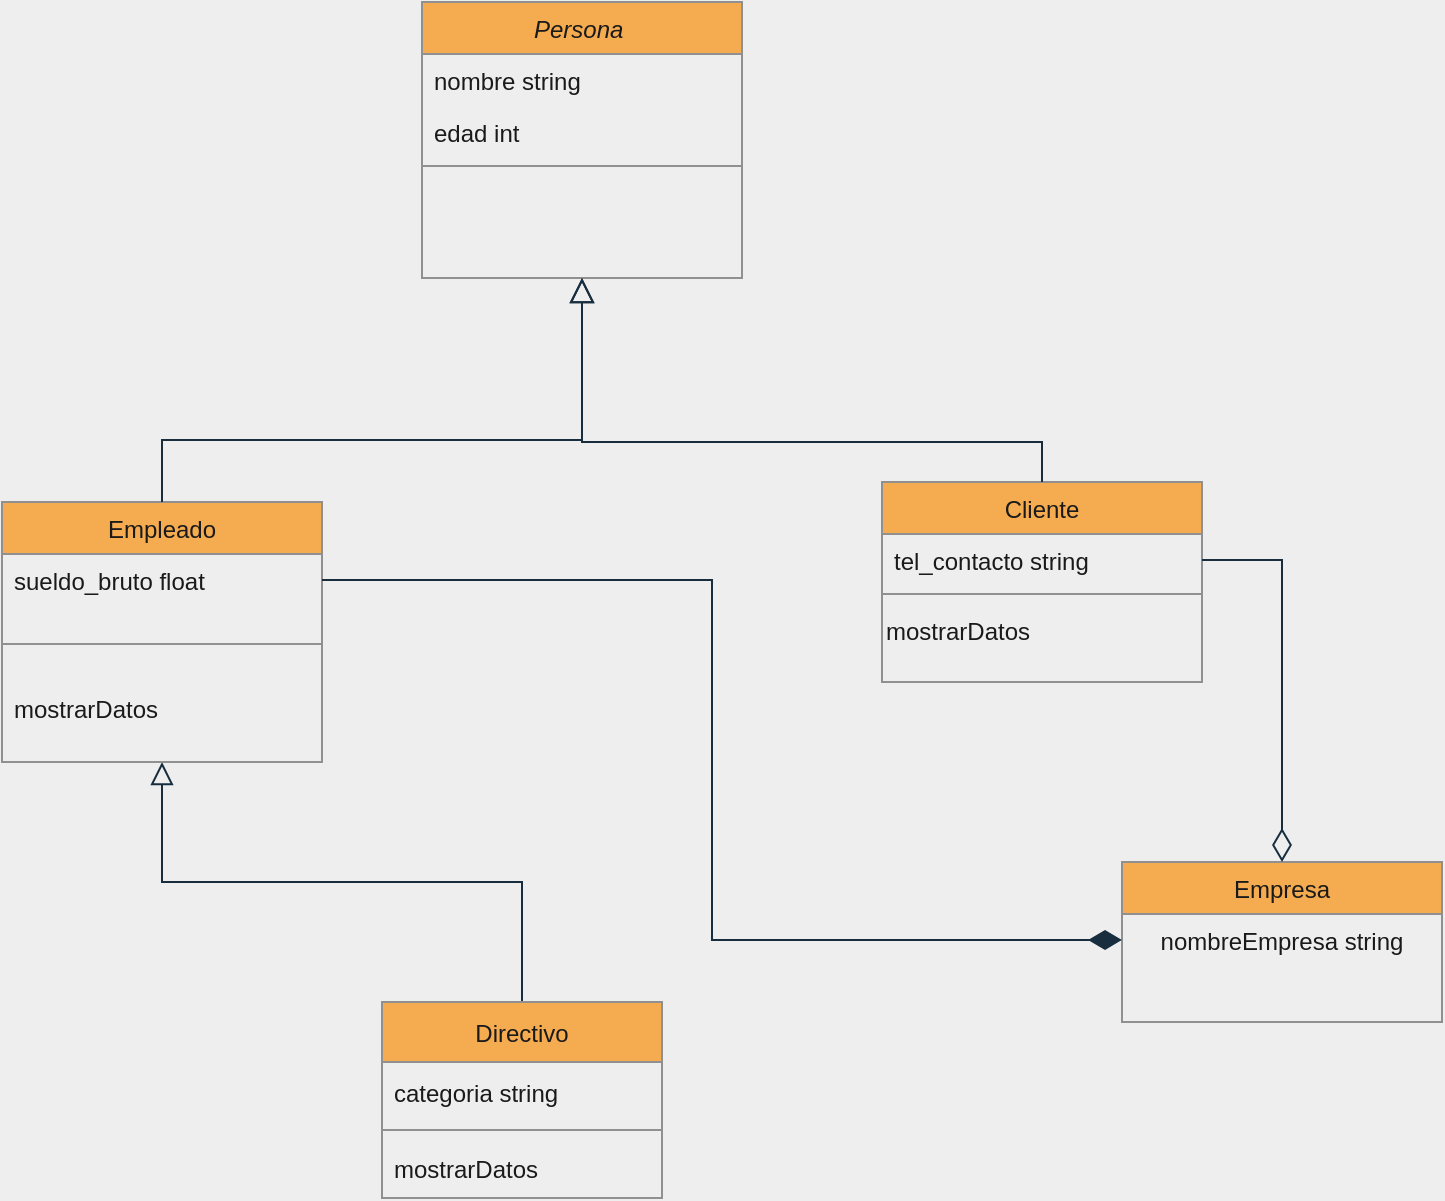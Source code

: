 <mxfile version="20.3.6" type="github">
  <diagram id="C5RBs43oDa-KdzZeNtuy" name="Page-1">
    <mxGraphModel dx="1019" dy="555" grid="1" gridSize="10" guides="1" tooltips="1" connect="1" arrows="1" fold="1" page="1" pageScale="1" pageWidth="827" pageHeight="1169" background="#EEEEEE" math="0" shadow="0">
      <root>
        <mxCell id="WIyWlLk6GJQsqaUBKTNV-0" />
        <mxCell id="WIyWlLk6GJQsqaUBKTNV-1" parent="WIyWlLk6GJQsqaUBKTNV-0" />
        <mxCell id="zkfFHV4jXpPFQw0GAbJ--0" value="Persona " style="swimlane;fontStyle=2;align=center;verticalAlign=top;childLayout=stackLayout;horizontal=1;startSize=26;horizontalStack=0;resizeParent=1;resizeLast=0;collapsible=1;marginBottom=0;rounded=0;shadow=0;strokeWidth=1;fillColor=#F5AB50;strokeColor=#909090;fontColor=#1A1A1A;" parent="WIyWlLk6GJQsqaUBKTNV-1" vertex="1">
          <mxGeometry x="240" y="60" width="160" height="138" as="geometry">
            <mxRectangle x="230" y="140" width="160" height="26" as="alternateBounds" />
          </mxGeometry>
        </mxCell>
        <mxCell id="zkfFHV4jXpPFQw0GAbJ--1" value="nombre string" style="text;align=left;verticalAlign=top;spacingLeft=4;spacingRight=4;overflow=hidden;rotatable=0;points=[[0,0.5],[1,0.5]];portConstraint=eastwest;fontColor=#1A1A1A;" parent="zkfFHV4jXpPFQw0GAbJ--0" vertex="1">
          <mxGeometry y="26" width="160" height="26" as="geometry" />
        </mxCell>
        <mxCell id="zkfFHV4jXpPFQw0GAbJ--2" value="edad int" style="text;align=left;verticalAlign=top;spacingLeft=4;spacingRight=4;overflow=hidden;rotatable=0;points=[[0,0.5],[1,0.5]];portConstraint=eastwest;rounded=0;shadow=0;html=0;fontColor=#1A1A1A;" parent="zkfFHV4jXpPFQw0GAbJ--0" vertex="1">
          <mxGeometry y="52" width="160" height="26" as="geometry" />
        </mxCell>
        <mxCell id="zkfFHV4jXpPFQw0GAbJ--4" value="" style="line;html=1;strokeWidth=1;align=left;verticalAlign=middle;spacingTop=-1;spacingLeft=3;spacingRight=3;rotatable=0;labelPosition=right;points=[];portConstraint=eastwest;labelBackgroundColor=#EEEEEE;fillColor=#F5AB50;strokeColor=#909090;fontColor=#1A1A1A;" parent="zkfFHV4jXpPFQw0GAbJ--0" vertex="1">
          <mxGeometry y="78" width="160" height="8" as="geometry" />
        </mxCell>
        <mxCell id="aXVONN1LrqgU5FjdpLlF-12" style="edgeStyle=orthogonalEdgeStyle;rounded=0;orthogonalLoop=1;jettySize=auto;html=1;entryX=0.5;entryY=0;entryDx=0;entryDy=0;strokeWidth=1;endArrow=none;endFill=0;startSize=9;endSize=14;sourcePerimeterSpacing=7;exitX=0.5;exitY=1;exitDx=0;exitDy=0;startArrow=block;startFill=0;labelBackgroundColor=#EEEEEE;strokeColor=#182E3E;fontColor=#1A1A1A;" edge="1" parent="WIyWlLk6GJQsqaUBKTNV-1" source="zkfFHV4jXpPFQw0GAbJ--6" target="aXVONN1LrqgU5FjdpLlF-5">
          <mxGeometry relative="1" as="geometry" />
        </mxCell>
        <mxCell id="zkfFHV4jXpPFQw0GAbJ--6" value="Empleado" style="swimlane;fontStyle=0;align=center;verticalAlign=top;childLayout=stackLayout;horizontal=1;startSize=26;horizontalStack=0;resizeParent=1;resizeLast=0;collapsible=1;marginBottom=0;rounded=0;shadow=0;strokeWidth=1;fillColor=#F5AB50;strokeColor=#909090;fontColor=#1A1A1A;" parent="WIyWlLk6GJQsqaUBKTNV-1" vertex="1">
          <mxGeometry x="30" y="310" width="160" height="130" as="geometry">
            <mxRectangle x="130" y="380" width="160" height="26" as="alternateBounds" />
          </mxGeometry>
        </mxCell>
        <mxCell id="zkfFHV4jXpPFQw0GAbJ--7" value="sueldo_bruto float" style="text;align=left;verticalAlign=top;spacingLeft=4;spacingRight=4;overflow=hidden;rotatable=0;points=[[0,0.5],[1,0.5]];portConstraint=eastwest;fontColor=#1A1A1A;" parent="zkfFHV4jXpPFQw0GAbJ--6" vertex="1">
          <mxGeometry y="26" width="160" height="26" as="geometry" />
        </mxCell>
        <mxCell id="zkfFHV4jXpPFQw0GAbJ--9" value="" style="line;html=1;strokeWidth=1;align=left;verticalAlign=middle;spacingTop=-1;spacingLeft=3;spacingRight=3;rotatable=0;labelPosition=right;points=[];portConstraint=eastwest;labelBackgroundColor=#EEEEEE;fillColor=#F5AB50;strokeColor=#909090;fontColor=#1A1A1A;" parent="zkfFHV4jXpPFQw0GAbJ--6" vertex="1">
          <mxGeometry y="52" width="160" height="38" as="geometry" />
        </mxCell>
        <mxCell id="zkfFHV4jXpPFQw0GAbJ--24" value="mostrarDatos " style="text;align=left;verticalAlign=top;spacingLeft=4;spacingRight=4;overflow=hidden;rotatable=0;points=[[0,0.5],[1,0.5]];portConstraint=eastwest;fontColor=#1A1A1A;" parent="zkfFHV4jXpPFQw0GAbJ--6" vertex="1">
          <mxGeometry y="90" width="160" height="26" as="geometry" />
        </mxCell>
        <mxCell id="zkfFHV4jXpPFQw0GAbJ--12" value="" style="endArrow=block;endSize=10;endFill=0;shadow=0;strokeWidth=1;rounded=0;edgeStyle=elbowEdgeStyle;elbow=vertical;labelBackgroundColor=#EEEEEE;strokeColor=#182E3E;fontColor=#1A1A1A;" parent="WIyWlLk6GJQsqaUBKTNV-1" source="zkfFHV4jXpPFQw0GAbJ--6" target="zkfFHV4jXpPFQw0GAbJ--0" edge="1">
          <mxGeometry width="160" relative="1" as="geometry">
            <mxPoint x="200" y="203" as="sourcePoint" />
            <mxPoint x="200" y="203" as="targetPoint" />
            <Array as="points">
              <mxPoint x="200" y="279" />
            </Array>
          </mxGeometry>
        </mxCell>
        <mxCell id="zkfFHV4jXpPFQw0GAbJ--13" value="Cliente" style="swimlane;fontStyle=0;align=center;verticalAlign=top;childLayout=stackLayout;horizontal=1;startSize=26;horizontalStack=0;resizeParent=1;resizeLast=0;collapsible=1;marginBottom=0;rounded=0;shadow=0;strokeWidth=1;fillColor=#F5AB50;strokeColor=#909090;fontColor=#1A1A1A;" parent="WIyWlLk6GJQsqaUBKTNV-1" vertex="1">
          <mxGeometry x="470" y="300" width="160" height="100" as="geometry">
            <mxRectangle x="340" y="380" width="170" height="26" as="alternateBounds" />
          </mxGeometry>
        </mxCell>
        <mxCell id="zkfFHV4jXpPFQw0GAbJ--14" value="tel_contacto string" style="text;align=left;verticalAlign=top;spacingLeft=4;spacingRight=4;overflow=hidden;rotatable=0;points=[[0,0.5],[1,0.5]];portConstraint=eastwest;fontColor=#1A1A1A;" parent="zkfFHV4jXpPFQw0GAbJ--13" vertex="1">
          <mxGeometry y="26" width="160" height="26" as="geometry" />
        </mxCell>
        <mxCell id="zkfFHV4jXpPFQw0GAbJ--15" value="" style="line;html=1;strokeWidth=1;align=left;verticalAlign=middle;spacingTop=-1;spacingLeft=3;spacingRight=3;rotatable=0;labelPosition=right;points=[];portConstraint=eastwest;labelBackgroundColor=#EEEEEE;fillColor=#F5AB50;strokeColor=#909090;fontColor=#1A1A1A;" parent="zkfFHV4jXpPFQw0GAbJ--13" vertex="1">
          <mxGeometry y="52" width="160" height="8" as="geometry" />
        </mxCell>
        <mxCell id="aXVONN1LrqgU5FjdpLlF-17" value="mostrarDatos" style="text;html=1;align=left;verticalAlign=middle;resizable=0;points=[];autosize=1;strokeColor=none;fillColor=none;fontColor=#1A1A1A;" vertex="1" parent="zkfFHV4jXpPFQw0GAbJ--13">
          <mxGeometry y="60" width="160" height="30" as="geometry" />
        </mxCell>
        <mxCell id="zkfFHV4jXpPFQw0GAbJ--16" value="" style="endArrow=block;endSize=10;endFill=0;shadow=0;strokeWidth=1;rounded=0;edgeStyle=orthogonalEdgeStyle;elbow=vertical;labelBackgroundColor=#EEEEEE;strokeColor=#182E3E;fontColor=#1A1A1A;exitX=0.5;exitY=0;exitDx=0;exitDy=0;" parent="WIyWlLk6GJQsqaUBKTNV-1" source="zkfFHV4jXpPFQw0GAbJ--13" target="zkfFHV4jXpPFQw0GAbJ--0" edge="1">
          <mxGeometry width="160" relative="1" as="geometry">
            <mxPoint x="210" y="373" as="sourcePoint" />
            <mxPoint x="310" y="271" as="targetPoint" />
            <Array as="points">
              <mxPoint x="550" y="280" />
              <mxPoint x="320" y="280" />
            </Array>
          </mxGeometry>
        </mxCell>
        <mxCell id="zkfFHV4jXpPFQw0GAbJ--17" value="Empresa" style="swimlane;fontStyle=0;align=center;verticalAlign=top;childLayout=stackLayout;horizontal=1;startSize=26;horizontalStack=0;resizeParent=1;resizeLast=0;collapsible=1;marginBottom=0;rounded=0;shadow=0;strokeWidth=1;fillColor=#F5AB50;strokeColor=#909090;fontColor=#1A1A1A;" parent="WIyWlLk6GJQsqaUBKTNV-1" vertex="1">
          <mxGeometry x="590" y="490" width="160" height="80" as="geometry">
            <mxRectangle x="550" y="140" width="160" height="26" as="alternateBounds" />
          </mxGeometry>
        </mxCell>
        <mxCell id="zkfFHV4jXpPFQw0GAbJ--25" value="nombreEmpresa string" style="text;align=center;verticalAlign=top;spacingLeft=4;spacingRight=4;overflow=hidden;rotatable=0;points=[[0,0.5],[1,0.5]];portConstraint=eastwest;fontColor=#1A1A1A;" parent="zkfFHV4jXpPFQw0GAbJ--17" vertex="1">
          <mxGeometry y="26" width="160" height="26" as="geometry" />
        </mxCell>
        <mxCell id="aXVONN1LrqgU5FjdpLlF-4" style="edgeStyle=orthogonalEdgeStyle;rounded=0;orthogonalLoop=1;jettySize=auto;html=1;strokeWidth=1;endArrow=diamondThin;endFill=0;startSize=9;endSize=14;sourcePerimeterSpacing=7;exitX=1;exitY=0.5;exitDx=0;exitDy=0;labelBackgroundColor=#EEEEEE;strokeColor=#182E3E;fontColor=#1A1A1A;" edge="1" parent="WIyWlLk6GJQsqaUBKTNV-1" source="zkfFHV4jXpPFQw0GAbJ--14" target="zkfFHV4jXpPFQw0GAbJ--17">
          <mxGeometry relative="1" as="geometry" />
        </mxCell>
        <mxCell id="aXVONN1LrqgU5FjdpLlF-5" value="Directivo" style="swimlane;fontStyle=0;childLayout=stackLayout;horizontal=1;startSize=30;horizontalStack=0;resizeParent=1;resizeParentMax=0;resizeLast=0;collapsible=1;marginBottom=0;fillColor=#F5AB50;strokeColor=#909090;fontColor=#1A1A1A;" vertex="1" parent="WIyWlLk6GJQsqaUBKTNV-1">
          <mxGeometry x="220" y="560" width="140" height="98" as="geometry" />
        </mxCell>
        <mxCell id="aXVONN1LrqgU5FjdpLlF-6" value="categoria string" style="text;strokeColor=none;fillColor=none;align=left;verticalAlign=middle;spacingLeft=4;spacingRight=4;overflow=hidden;points=[[0,0.5],[1,0.5]];portConstraint=eastwest;rotatable=0;fontColor=#1A1A1A;" vertex="1" parent="aXVONN1LrqgU5FjdpLlF-5">
          <mxGeometry y="30" width="140" height="30" as="geometry" />
        </mxCell>
        <mxCell id="aXVONN1LrqgU5FjdpLlF-11" value="" style="line;html=1;strokeWidth=1;align=left;verticalAlign=middle;spacingTop=-1;spacingLeft=3;spacingRight=3;rotatable=0;labelPosition=right;points=[];portConstraint=eastwest;labelBackgroundColor=#EEEEEE;fillColor=#F5AB50;strokeColor=#909090;fontColor=#1A1A1A;" vertex="1" parent="aXVONN1LrqgU5FjdpLlF-5">
          <mxGeometry y="60" width="140" height="8" as="geometry" />
        </mxCell>
        <mxCell id="aXVONN1LrqgU5FjdpLlF-8" value="mostrarDatos" style="text;strokeColor=none;fillColor=none;align=left;verticalAlign=middle;spacingLeft=4;spacingRight=4;overflow=hidden;points=[[0,0.5],[1,0.5]];portConstraint=eastwest;rotatable=0;fontColor=#1A1A1A;" vertex="1" parent="aXVONN1LrqgU5FjdpLlF-5">
          <mxGeometry y="68" width="140" height="30" as="geometry" />
        </mxCell>
        <mxCell id="aXVONN1LrqgU5FjdpLlF-16" style="edgeStyle=orthogonalEdgeStyle;rounded=0;orthogonalLoop=1;jettySize=auto;html=1;entryX=0;entryY=0.5;entryDx=0;entryDy=0;strokeWidth=1;startArrow=none;startFill=0;endArrow=diamondThin;endFill=1;startSize=9;endSize=14;sourcePerimeterSpacing=7;exitX=1;exitY=0.5;exitDx=0;exitDy=0;labelBackgroundColor=#EEEEEE;strokeColor=#182E3E;fontColor=#1A1A1A;" edge="1" parent="WIyWlLk6GJQsqaUBKTNV-1" source="zkfFHV4jXpPFQw0GAbJ--7" target="zkfFHV4jXpPFQw0GAbJ--25">
          <mxGeometry relative="1" as="geometry" />
        </mxCell>
      </root>
    </mxGraphModel>
  </diagram>
</mxfile>
